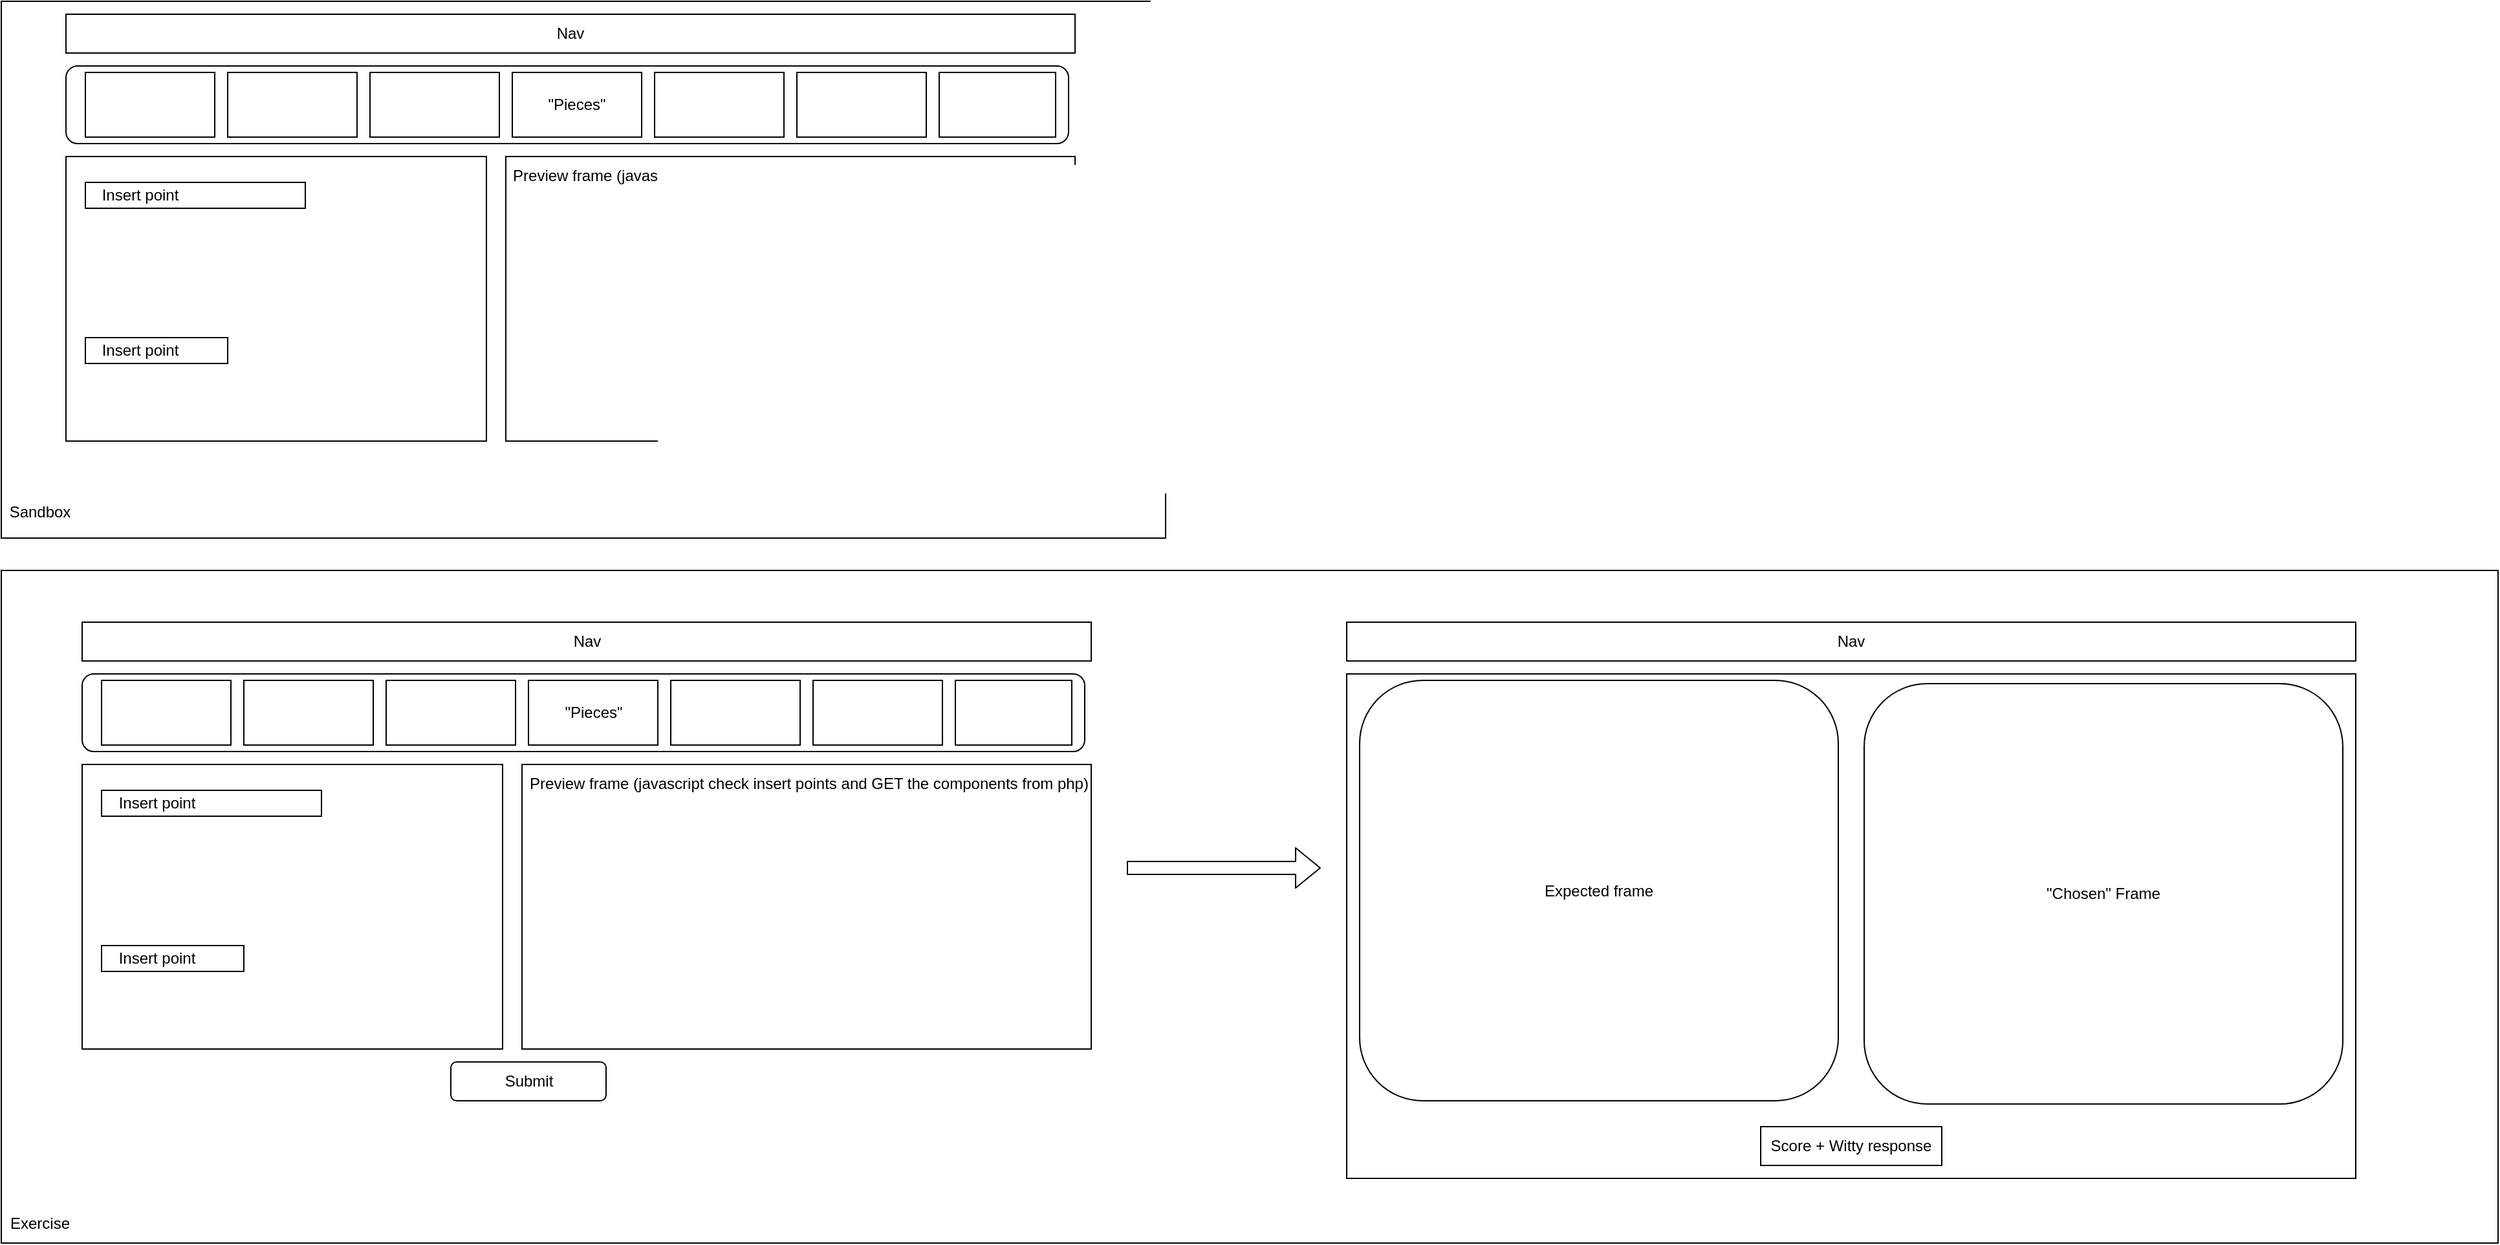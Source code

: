 <mxfile>
    <diagram id="YwI76OkWBMFNwc3MdaiV" name="Page-1">
        <mxGraphModel dx="1002" dy="1298" grid="1" gridSize="10" guides="1" tooltips="1" connect="1" arrows="1" fold="1" page="1" pageScale="1" pageWidth="850" pageHeight="1100" math="0" shadow="0">
            <root>
                <mxCell id="0"/>
                <mxCell id="1" parent="0"/>
                <mxCell id="68" value="" style="group" vertex="1" connectable="0" parent="1">
                    <mxGeometry x="900" y="10" width="850" height="400" as="geometry"/>
                </mxCell>
                <mxCell id="69" value="" style="group" vertex="1" connectable="0" parent="68">
                    <mxGeometry width="850" height="400" as="geometry"/>
                </mxCell>
                <mxCell id="70" value="" style="group" vertex="1" connectable="0" parent="69">
                    <mxGeometry width="850" height="400" as="geometry"/>
                </mxCell>
                <mxCell id="60" value="" style="group" vertex="1" connectable="0" parent="70">
                    <mxGeometry y="110" width="325" height="220" as="geometry"/>
                </mxCell>
                <mxCell id="63" value="" style="group" vertex="1" connectable="0" parent="60">
                    <mxGeometry width="325" height="220" as="geometry"/>
                </mxCell>
                <mxCell id="57" value="" style="rounded=0;whiteSpace=wrap;html=1;" vertex="1" parent="63">
                    <mxGeometry width="325" height="220" as="geometry"/>
                </mxCell>
                <mxCell id="58" value="" style="rounded=0;whiteSpace=wrap;html=1;" vertex="1" parent="63">
                    <mxGeometry x="15" y="20" width="170" height="20" as="geometry"/>
                </mxCell>
                <mxCell id="59" value="" style="rounded=0;whiteSpace=wrap;html=1;" vertex="1" parent="63">
                    <mxGeometry x="15" y="140" width="110" height="20" as="geometry"/>
                </mxCell>
                <mxCell id="61" value="Insert point" style="text;html=1;align=center;verticalAlign=middle;whiteSpace=wrap;rounded=0;" vertex="1" parent="63">
                    <mxGeometry x="15" y="15" width="85" height="30" as="geometry"/>
                </mxCell>
                <mxCell id="62" value="Insert point" style="text;html=1;align=center;verticalAlign=middle;whiteSpace=wrap;rounded=0;" vertex="1" parent="63">
                    <mxGeometry x="15" y="135" width="85" height="30" as="geometry"/>
                </mxCell>
                <mxCell id="19" value="" style="group" vertex="1" connectable="0" parent="70">
                    <mxGeometry width="780" height="30" as="geometry"/>
                </mxCell>
                <mxCell id="17" value="" style="rounded=0;whiteSpace=wrap;html=1;" vertex="1" parent="19">
                    <mxGeometry width="780" height="30" as="geometry"/>
                </mxCell>
                <mxCell id="18" value="Nav" style="text;html=1;align=center;verticalAlign=middle;whiteSpace=wrap;rounded=0;" vertex="1" parent="19">
                    <mxGeometry x="360" width="60" height="30" as="geometry"/>
                </mxCell>
                <mxCell id="32" value="" style="group" vertex="1" connectable="0" parent="70">
                    <mxGeometry y="40" width="850" height="360" as="geometry"/>
                </mxCell>
                <mxCell id="44" value="" style="group" vertex="1" connectable="0" parent="32">
                    <mxGeometry width="850" height="360" as="geometry"/>
                </mxCell>
                <mxCell id="113" value="" style="rounded=0;whiteSpace=wrap;html=1;fillColor=none;" vertex="1" parent="44">
                    <mxGeometry x="-50" y="-50" width="900" height="415" as="geometry"/>
                </mxCell>
                <mxCell id="24" value="" style="rounded=1;whiteSpace=wrap;html=1;" vertex="1" parent="44">
                    <mxGeometry width="775" height="60" as="geometry"/>
                </mxCell>
                <mxCell id="25" value="" style="rounded=0;whiteSpace=wrap;html=1;" vertex="1" parent="44">
                    <mxGeometry x="15" y="5" width="100" height="50" as="geometry"/>
                </mxCell>
                <mxCell id="26" value="" style="rounded=0;whiteSpace=wrap;html=1;" vertex="1" parent="44">
                    <mxGeometry x="125" y="5" width="100" height="50" as="geometry"/>
                </mxCell>
                <mxCell id="27" value="" style="rounded=0;whiteSpace=wrap;html=1;" vertex="1" parent="44">
                    <mxGeometry x="235" y="5" width="100" height="50" as="geometry"/>
                </mxCell>
                <mxCell id="28" value="" style="rounded=0;whiteSpace=wrap;html=1;" vertex="1" parent="44">
                    <mxGeometry x="345" y="5" width="100" height="50" as="geometry"/>
                </mxCell>
                <mxCell id="29" value="" style="rounded=0;whiteSpace=wrap;html=1;" vertex="1" parent="44">
                    <mxGeometry x="455" y="5" width="100" height="50" as="geometry"/>
                </mxCell>
                <mxCell id="30" value="" style="rounded=0;whiteSpace=wrap;html=1;" vertex="1" parent="44">
                    <mxGeometry x="565" y="5" width="100" height="50" as="geometry"/>
                </mxCell>
                <mxCell id="31" value="" style="rounded=0;whiteSpace=wrap;html=1;" vertex="1" parent="44">
                    <mxGeometry x="675" y="5" width="90" height="50" as="geometry"/>
                </mxCell>
                <mxCell id="42" value="&quot;Pieces&quot;" style="text;html=1;align=center;verticalAlign=middle;whiteSpace=wrap;rounded=0;" vertex="1" parent="44">
                    <mxGeometry x="365" y="15" width="60" height="30" as="geometry"/>
                </mxCell>
                <mxCell id="114" value="Sandbox" style="text;html=1;align=center;verticalAlign=middle;whiteSpace=wrap;rounded=0;" vertex="1" parent="44">
                    <mxGeometry x="-50" y="330" width="60" height="30" as="geometry"/>
                </mxCell>
                <mxCell id="66" value="" style="group" vertex="1" connectable="0" parent="70">
                    <mxGeometry x="340" y="110" width="440" height="220" as="geometry"/>
                </mxCell>
                <mxCell id="64" value="" style="rounded=0;whiteSpace=wrap;html=1;" vertex="1" parent="66">
                    <mxGeometry width="440" height="220" as="geometry"/>
                </mxCell>
                <mxCell id="65" value="Preview frame (javascript check insert points and GET the components from php)" style="text;html=1;align=center;verticalAlign=middle;whiteSpace=wrap;rounded=0;" vertex="1" parent="66">
                    <mxGeometry x="3" width="437" height="30" as="geometry"/>
                </mxCell>
                <mxCell id="119" value="" style="group" vertex="1" connectable="0" parent="1">
                    <mxGeometry x="850" y="440" width="1930" height="520" as="geometry"/>
                </mxCell>
                <mxCell id="116" value="" style="group" vertex="1" connectable="0" parent="119">
                    <mxGeometry x="62.5" y="40" width="1757.5" height="430" as="geometry"/>
                </mxCell>
                <mxCell id="100" value="" style="shape=flexArrow;endArrow=classic;html=1;movable=1;resizable=1;rotatable=1;deletable=1;editable=1;locked=0;connectable=1;" edge="1" parent="116">
                    <mxGeometry width="50" height="50" relative="1" as="geometry">
                        <mxPoint x="807.5" y="190" as="sourcePoint"/>
                        <mxPoint x="957.5" y="190" as="targetPoint"/>
                    </mxGeometry>
                </mxCell>
                <mxCell id="111" value="" style="group" vertex="1" connectable="0" parent="116">
                    <mxGeometry x="977.5" width="780" height="430" as="geometry"/>
                </mxCell>
                <mxCell id="101" value="" style="rounded=0;whiteSpace=wrap;html=1;movable=1;resizable=1;rotatable=1;deletable=1;editable=1;locked=0;connectable=1;container=0;" vertex="1" parent="111">
                    <mxGeometry y="40" width="780" height="390" as="geometry"/>
                </mxCell>
                <mxCell id="106" value="Expected frame" style="rounded=1;whiteSpace=wrap;html=1;movable=1;resizable=1;rotatable=1;deletable=1;editable=1;locked=0;connectable=1;container=0;" vertex="1" parent="111">
                    <mxGeometry x="10" y="45" width="370" height="325" as="geometry"/>
                </mxCell>
                <mxCell id="107" value="&quot;Chosen&quot; Frame" style="rounded=1;whiteSpace=wrap;html=1;movable=1;resizable=1;rotatable=1;deletable=1;editable=1;locked=0;connectable=1;container=0;" vertex="1" parent="111">
                    <mxGeometry x="400" y="47.5" width="370" height="325" as="geometry"/>
                </mxCell>
                <mxCell id="108" value="Score + Witty response" style="rounded=0;whiteSpace=wrap;html=1;movable=1;resizable=1;rotatable=1;deletable=1;editable=1;locked=0;connectable=1;container=0;" vertex="1" parent="111">
                    <mxGeometry x="320" y="390" width="140" height="30" as="geometry"/>
                </mxCell>
                <mxCell id="104" value="" style="rounded=0;whiteSpace=wrap;html=1;movable=1;resizable=1;rotatable=1;deletable=1;editable=1;locked=0;connectable=1;container=0;" vertex="1" parent="111">
                    <mxGeometry width="780" height="30" as="geometry"/>
                </mxCell>
                <mxCell id="105" value="Nav" style="text;html=1;align=center;verticalAlign=middle;whiteSpace=wrap;rounded=0;movable=1;resizable=1;rotatable=1;deletable=1;editable=1;locked=0;connectable=1;container=0;" vertex="1" parent="111">
                    <mxGeometry x="360" width="60" height="30" as="geometry"/>
                </mxCell>
                <mxCell id="112" value="" style="group" vertex="1" connectable="0" parent="116">
                    <mxGeometry width="780" height="370" as="geometry"/>
                </mxCell>
                <mxCell id="98" value="Submit" style="rounded=1;whiteSpace=wrap;html=1;movable=1;resizable=1;rotatable=1;deletable=1;editable=1;locked=0;connectable=1;container=0;" vertex="1" parent="112">
                    <mxGeometry x="285" y="340" width="120" height="30" as="geometry"/>
                </mxCell>
                <mxCell id="76" value="" style="rounded=0;whiteSpace=wrap;html=1;movable=1;resizable=1;rotatable=1;deletable=1;editable=1;locked=0;connectable=1;container=0;" vertex="1" parent="112">
                    <mxGeometry y="110" width="325" height="220" as="geometry"/>
                </mxCell>
                <mxCell id="77" value="" style="rounded=0;whiteSpace=wrap;html=1;movable=1;resizable=1;rotatable=1;deletable=1;editable=1;locked=0;connectable=1;container=0;" vertex="1" parent="112">
                    <mxGeometry x="15" y="130" width="170" height="20" as="geometry"/>
                </mxCell>
                <mxCell id="78" value="" style="rounded=0;whiteSpace=wrap;html=1;movable=1;resizable=1;rotatable=1;deletable=1;editable=1;locked=0;connectable=1;container=0;" vertex="1" parent="112">
                    <mxGeometry x="15" y="250" width="110" height="20" as="geometry"/>
                </mxCell>
                <mxCell id="79" value="Insert point" style="text;html=1;align=center;verticalAlign=middle;whiteSpace=wrap;rounded=0;movable=1;resizable=1;rotatable=1;deletable=1;editable=1;locked=0;connectable=1;container=0;" vertex="1" parent="112">
                    <mxGeometry x="15" y="125" width="85" height="30" as="geometry"/>
                </mxCell>
                <mxCell id="80" value="Insert point" style="text;html=1;align=center;verticalAlign=middle;whiteSpace=wrap;rounded=0;movable=1;resizable=1;rotatable=1;deletable=1;editable=1;locked=0;connectable=1;container=0;" vertex="1" parent="112">
                    <mxGeometry x="15" y="245" width="85" height="30" as="geometry"/>
                </mxCell>
                <mxCell id="82" value="" style="rounded=0;whiteSpace=wrap;html=1;movable=1;resizable=1;rotatable=1;deletable=1;editable=1;locked=0;connectable=1;container=0;" vertex="1" parent="112">
                    <mxGeometry width="780" height="30" as="geometry"/>
                </mxCell>
                <mxCell id="83" value="Nav" style="text;html=1;align=center;verticalAlign=middle;whiteSpace=wrap;rounded=0;movable=1;resizable=1;rotatable=1;deletable=1;editable=1;locked=0;connectable=1;container=0;" vertex="1" parent="112">
                    <mxGeometry x="360" width="60" height="30" as="geometry"/>
                </mxCell>
                <mxCell id="86" value="" style="rounded=1;whiteSpace=wrap;html=1;movable=1;resizable=1;rotatable=1;deletable=1;editable=1;locked=0;connectable=1;container=0;" vertex="1" parent="112">
                    <mxGeometry y="40" width="775" height="60" as="geometry"/>
                </mxCell>
                <mxCell id="87" value="" style="rounded=0;whiteSpace=wrap;html=1;movable=1;resizable=1;rotatable=1;deletable=1;editable=1;locked=0;connectable=1;container=0;" vertex="1" parent="112">
                    <mxGeometry x="15" y="45" width="100" height="50" as="geometry"/>
                </mxCell>
                <mxCell id="88" value="" style="rounded=0;whiteSpace=wrap;html=1;movable=1;resizable=1;rotatable=1;deletable=1;editable=1;locked=0;connectable=1;container=0;" vertex="1" parent="112">
                    <mxGeometry x="125" y="45" width="100" height="50" as="geometry"/>
                </mxCell>
                <mxCell id="89" value="" style="rounded=0;whiteSpace=wrap;html=1;movable=1;resizable=1;rotatable=1;deletable=1;editable=1;locked=0;connectable=1;container=0;" vertex="1" parent="112">
                    <mxGeometry x="235" y="45" width="100" height="50" as="geometry"/>
                </mxCell>
                <mxCell id="90" value="" style="rounded=0;whiteSpace=wrap;html=1;movable=1;resizable=1;rotatable=1;deletable=1;editable=1;locked=0;connectable=1;container=0;" vertex="1" parent="112">
                    <mxGeometry x="345" y="45" width="100" height="50" as="geometry"/>
                </mxCell>
                <mxCell id="91" value="" style="rounded=0;whiteSpace=wrap;html=1;movable=1;resizable=1;rotatable=1;deletable=1;editable=1;locked=0;connectable=1;container=0;" vertex="1" parent="112">
                    <mxGeometry x="455" y="45" width="100" height="50" as="geometry"/>
                </mxCell>
                <mxCell id="92" value="" style="rounded=0;whiteSpace=wrap;html=1;movable=1;resizable=1;rotatable=1;deletable=1;editable=1;locked=0;connectable=1;container=0;" vertex="1" parent="112">
                    <mxGeometry x="565" y="45" width="100" height="50" as="geometry"/>
                </mxCell>
                <mxCell id="93" value="" style="rounded=0;whiteSpace=wrap;html=1;movable=1;resizable=1;rotatable=1;deletable=1;editable=1;locked=0;connectable=1;container=0;" vertex="1" parent="112">
                    <mxGeometry x="675" y="45" width="90" height="50" as="geometry"/>
                </mxCell>
                <mxCell id="94" value="&quot;Pieces&quot;" style="text;html=1;align=center;verticalAlign=middle;whiteSpace=wrap;rounded=0;movable=1;resizable=1;rotatable=1;deletable=1;editable=1;locked=0;connectable=1;container=0;" vertex="1" parent="112">
                    <mxGeometry x="365" y="55" width="60" height="30" as="geometry"/>
                </mxCell>
                <mxCell id="96" value="" style="rounded=0;whiteSpace=wrap;html=1;movable=1;resizable=1;rotatable=1;deletable=1;editable=1;locked=0;connectable=1;container=0;" vertex="1" parent="112">
                    <mxGeometry x="340" y="110" width="440" height="220" as="geometry"/>
                </mxCell>
                <mxCell id="97" value="Preview frame (javascript check insert points and GET the components from php)" style="text;html=1;align=center;verticalAlign=middle;whiteSpace=wrap;rounded=0;movable=1;resizable=1;rotatable=1;deletable=1;editable=1;locked=0;connectable=1;container=0;" vertex="1" parent="112">
                    <mxGeometry x="343" y="110" width="437" height="30" as="geometry"/>
                </mxCell>
                <mxCell id="117" value="" style="rounded=0;whiteSpace=wrap;html=1;fillColor=none;" vertex="1" parent="119">
                    <mxGeometry width="1930" height="520" as="geometry"/>
                </mxCell>
                <mxCell id="118" value="Exercise" style="text;html=1;align=center;verticalAlign=middle;whiteSpace=wrap;rounded=0;" vertex="1" parent="119">
                    <mxGeometry y="490" width="60" height="30" as="geometry"/>
                </mxCell>
            </root>
        </mxGraphModel>
    </diagram>
</mxfile>